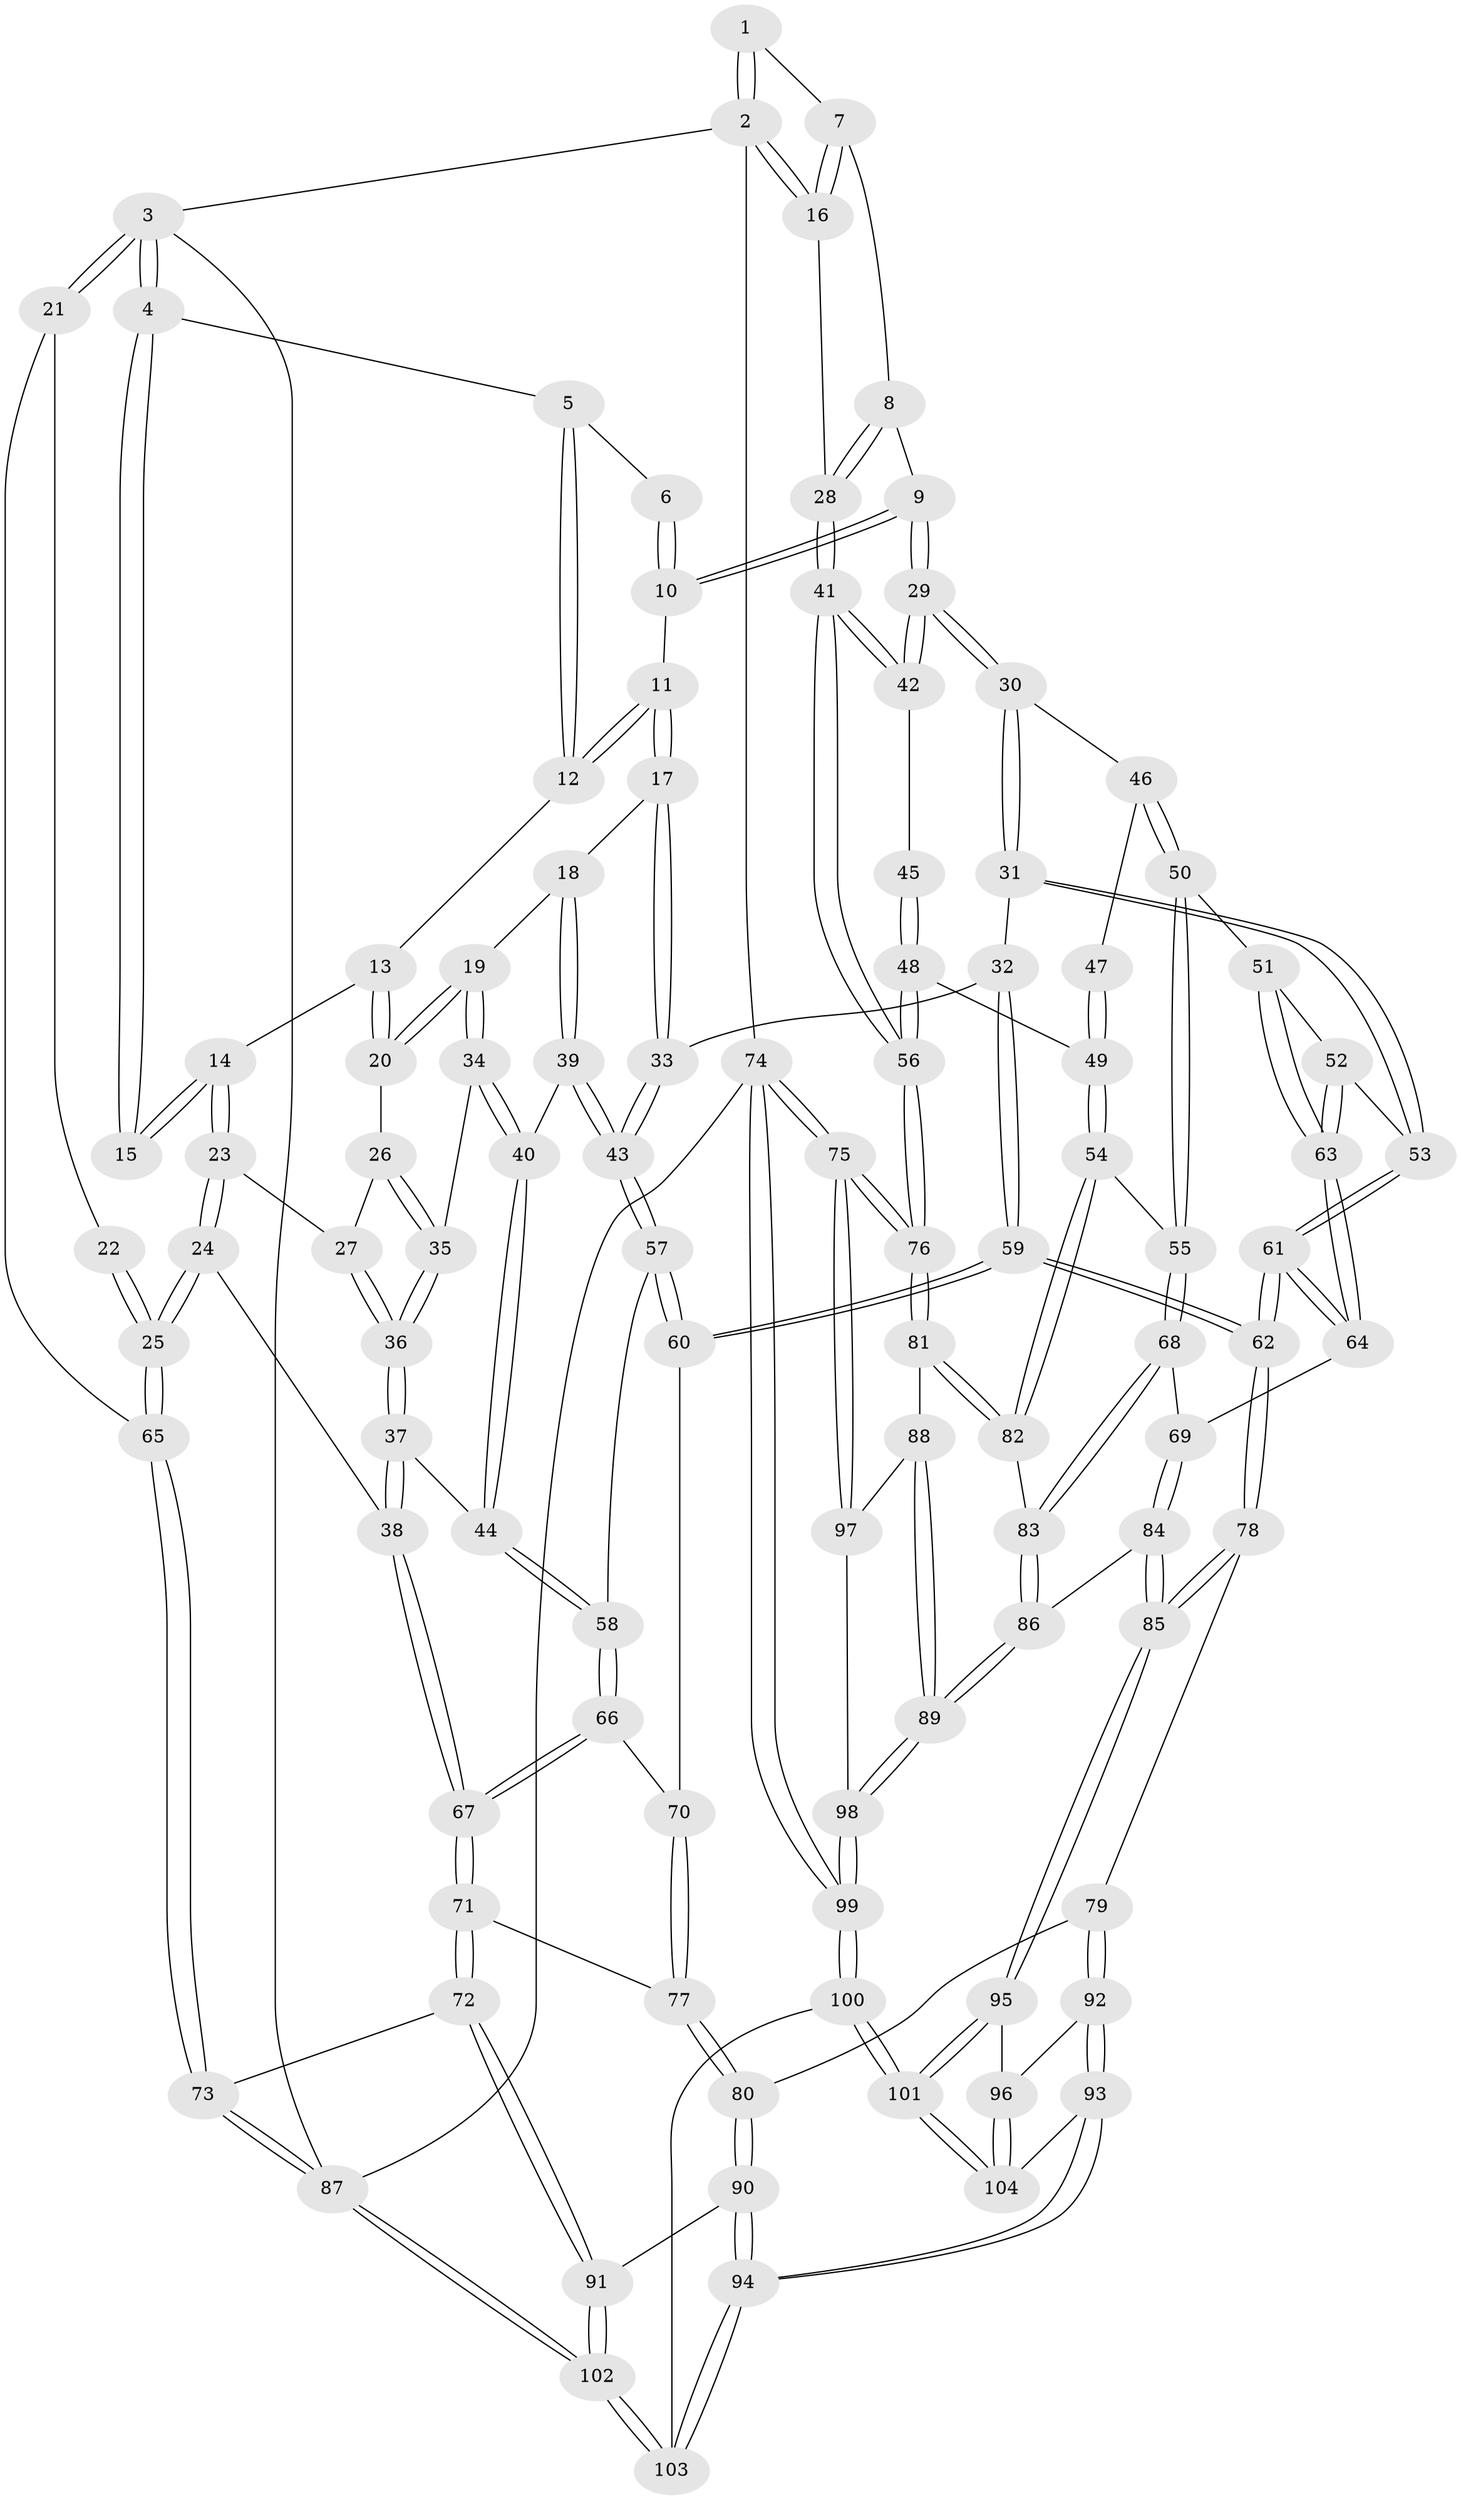 // Generated by graph-tools (version 1.1) at 2025/27/03/09/25 03:27:15]
// undirected, 104 vertices, 257 edges
graph export_dot {
graph [start="1"]
  node [color=gray90,style=filled];
  1 [pos="+0.7797048635906103+0"];
  2 [pos="+1+0"];
  3 [pos="+0+0"];
  4 [pos="+0+0"];
  5 [pos="+0.20522539161256664+0"];
  6 [pos="+0.601489090614366+0"];
  7 [pos="+0.8133307893705138+0.11060607653424147"];
  8 [pos="+0.7986406347300565+0.15014892804085062"];
  9 [pos="+0.728495977824937+0.21059258964538866"];
  10 [pos="+0.5589628163561308+0.12072692855370924"];
  11 [pos="+0.4478272860336588+0.16523821586193807"];
  12 [pos="+0.34832054424111814+0.11191899511390056"];
  13 [pos="+0.28252061451281174+0.16480131100707485"];
  14 [pos="+0.1315009810365547+0.1947381829618086"];
  15 [pos="+0.11213305727046328+0.1763626759907979"];
  16 [pos="+1+0"];
  17 [pos="+0.4421680872373598+0.2713649178703563"];
  18 [pos="+0.3602932637968757+0.31679989432914535"];
  19 [pos="+0.32585721978729065+0.3208676269701089"];
  20 [pos="+0.2739832321832677+0.27399543187109215"];
  21 [pos="+0+0.2339364706843439"];
  22 [pos="+0.03631963805927839+0.20490492236760738"];
  23 [pos="+0.13879460160717846+0.2834636651658804"];
  24 [pos="+0.035514525918539715+0.4321510147699871"];
  25 [pos="+0.006126410423261411+0.442171649876272"];
  26 [pos="+0.2258165761720102+0.2981196964772003"];
  27 [pos="+0.17051723031313265+0.29498661794050635"];
  28 [pos="+1+0.34423344032200953"];
  29 [pos="+0.7275057772014315+0.2639779609400561"];
  30 [pos="+0.7247526260587689+0.2738273211168199"];
  31 [pos="+0.5865796916742986+0.3760707850655552"];
  32 [pos="+0.5545373583471975+0.3798803111249462"];
  33 [pos="+0.4911799267519201+0.35047576288720783"];
  34 [pos="+0.30152366687538246+0.35179527317356885"];
  35 [pos="+0.2603372688884627+0.36852819316840585"];
  36 [pos="+0.23349354778636988+0.4044493126788614"];
  37 [pos="+0.22484693063184732+0.4328223549838994"];
  38 [pos="+0.10668752473921765+0.4478962389812783"];
  39 [pos="+0.36442915435122364+0.4046723934552728"];
  40 [pos="+0.3253662042346114+0.41539802592401565"];
  41 [pos="+1+0.3771582775709735"];
  42 [pos="+0.966457373811661+0.34838242387372986"];
  43 [pos="+0.4163781937845869+0.4365321278438433"];
  44 [pos="+0.2815367646714008+0.47854761073415025"];
  45 [pos="+0.8478002295419401+0.38499447510870266"];
  46 [pos="+0.7443239704558322+0.32343749191264193"];
  47 [pos="+0.8415805646521419+0.38437366140933243"];
  48 [pos="+0.9525461081888208+0.5002836487654351"];
  49 [pos="+0.8476795791510561+0.5556574031411056"];
  50 [pos="+0.7572371998986966+0.4756964846567752"];
  51 [pos="+0.6963856227100522+0.4818082722797695"];
  52 [pos="+0.6488386926057965+0.47730733656022895"];
  53 [pos="+0.6447650111589451+0.4765825600009909"];
  54 [pos="+0.8372551361504176+0.562803721510449"];
  55 [pos="+0.8329095305933586+0.5629592252537254"];
  56 [pos="+1+0.4007771263524816"];
  57 [pos="+0.41130683777457305+0.47384092458883287"];
  58 [pos="+0.286127316360909+0.4883010845090772"];
  59 [pos="+0.5044696904336303+0.5794352471377258"];
  60 [pos="+0.46638662433603734+0.5690453661518693"];
  61 [pos="+0.5496651756348725+0.6185704431961654"];
  62 [pos="+0.548378589581894+0.6186988121746495"];
  63 [pos="+0.6723923739473189+0.5547226830010361"];
  64 [pos="+0.6602754258354128+0.6433602741871868"];
  65 [pos="+0+0.5099609943921107"];
  66 [pos="+0.27815802256667416+0.5802829917925472"];
  67 [pos="+0.23897422625790338+0.6120287389429151"];
  68 [pos="+0.8168419016296711+0.5766960951082511"];
  69 [pos="+0.6677972517276919+0.646123251868608"];
  70 [pos="+0.3804923004362239+0.6005617828773735"];
  71 [pos="+0.17633112672075787+0.7200205967509828"];
  72 [pos="+0.14585232546033197+0.7485780530432139"];
  73 [pos="+0+0.6271841736595277"];
  74 [pos="+1+1"];
  75 [pos="+1+1"];
  76 [pos="+1+0.7724417028733526"];
  77 [pos="+0.37280451292610345+0.7132576264993765"];
  78 [pos="+0.5021525837639153+0.7447916601893254"];
  79 [pos="+0.47188954743421296+0.7813928549021382"];
  80 [pos="+0.45208325936678334+0.7844264985815896"];
  81 [pos="+0.9794433619408649+0.7611878205076765"];
  82 [pos="+0.9559833906384521+0.7504618199687514"];
  83 [pos="+0.7912286362067485+0.7907221744060853"];
  84 [pos="+0.7153533215282486+0.8114899725540768"];
  85 [pos="+0.7093430359136104+0.8164553757250025"];
  86 [pos="+0.7617034417142212+0.8122585245445505"];
  87 [pos="+0+1"];
  88 [pos="+0.9253977861696372+0.8507275821591075"];
  89 [pos="+0.8404998944637843+0.9154568547279925"];
  90 [pos="+0.3520015664084771+0.8677760183926062"];
  91 [pos="+0.15940668880209866+0.7848073236437045"];
  92 [pos="+0.5130600430715351+0.8454315185946738"];
  93 [pos="+0.42577170039521006+1"];
  94 [pos="+0.38457486540035846+1"];
  95 [pos="+0.705531887314314+0.822433048586867"];
  96 [pos="+0.5908961143697646+0.8985651686899531"];
  97 [pos="+0.9445738918903399+0.9236517414711746"];
  98 [pos="+0.8479055310096921+0.9802116259616592"];
  99 [pos="+0.7994104727099915+1"];
  100 [pos="+0.7687700531201189+1"];
  101 [pos="+0.7378373615462132+1"];
  102 [pos="+0.05550810750132505+1"];
  103 [pos="+0.3505212243279151+1"];
  104 [pos="+0.5900772603885648+0.9225067446150904"];
  1 -- 2;
  1 -- 2;
  1 -- 7;
  2 -- 3;
  2 -- 16;
  2 -- 16;
  2 -- 74;
  3 -- 4;
  3 -- 4;
  3 -- 21;
  3 -- 21;
  3 -- 87;
  4 -- 5;
  4 -- 15;
  4 -- 15;
  5 -- 6;
  5 -- 12;
  5 -- 12;
  6 -- 10;
  6 -- 10;
  7 -- 8;
  7 -- 16;
  7 -- 16;
  8 -- 9;
  8 -- 28;
  8 -- 28;
  9 -- 10;
  9 -- 10;
  9 -- 29;
  9 -- 29;
  10 -- 11;
  11 -- 12;
  11 -- 12;
  11 -- 17;
  11 -- 17;
  12 -- 13;
  13 -- 14;
  13 -- 20;
  13 -- 20;
  14 -- 15;
  14 -- 15;
  14 -- 23;
  14 -- 23;
  16 -- 28;
  17 -- 18;
  17 -- 33;
  17 -- 33;
  18 -- 19;
  18 -- 39;
  18 -- 39;
  19 -- 20;
  19 -- 20;
  19 -- 34;
  19 -- 34;
  20 -- 26;
  21 -- 22;
  21 -- 65;
  22 -- 25;
  22 -- 25;
  23 -- 24;
  23 -- 24;
  23 -- 27;
  24 -- 25;
  24 -- 25;
  24 -- 38;
  25 -- 65;
  25 -- 65;
  26 -- 27;
  26 -- 35;
  26 -- 35;
  27 -- 36;
  27 -- 36;
  28 -- 41;
  28 -- 41;
  29 -- 30;
  29 -- 30;
  29 -- 42;
  29 -- 42;
  30 -- 31;
  30 -- 31;
  30 -- 46;
  31 -- 32;
  31 -- 53;
  31 -- 53;
  32 -- 33;
  32 -- 59;
  32 -- 59;
  33 -- 43;
  33 -- 43;
  34 -- 35;
  34 -- 40;
  34 -- 40;
  35 -- 36;
  35 -- 36;
  36 -- 37;
  36 -- 37;
  37 -- 38;
  37 -- 38;
  37 -- 44;
  38 -- 67;
  38 -- 67;
  39 -- 40;
  39 -- 43;
  39 -- 43;
  40 -- 44;
  40 -- 44;
  41 -- 42;
  41 -- 42;
  41 -- 56;
  41 -- 56;
  42 -- 45;
  43 -- 57;
  43 -- 57;
  44 -- 58;
  44 -- 58;
  45 -- 48;
  45 -- 48;
  46 -- 47;
  46 -- 50;
  46 -- 50;
  47 -- 49;
  47 -- 49;
  48 -- 49;
  48 -- 56;
  48 -- 56;
  49 -- 54;
  49 -- 54;
  50 -- 51;
  50 -- 55;
  50 -- 55;
  51 -- 52;
  51 -- 63;
  51 -- 63;
  52 -- 53;
  52 -- 63;
  52 -- 63;
  53 -- 61;
  53 -- 61;
  54 -- 55;
  54 -- 82;
  54 -- 82;
  55 -- 68;
  55 -- 68;
  56 -- 76;
  56 -- 76;
  57 -- 58;
  57 -- 60;
  57 -- 60;
  58 -- 66;
  58 -- 66;
  59 -- 60;
  59 -- 60;
  59 -- 62;
  59 -- 62;
  60 -- 70;
  61 -- 62;
  61 -- 62;
  61 -- 64;
  61 -- 64;
  62 -- 78;
  62 -- 78;
  63 -- 64;
  63 -- 64;
  64 -- 69;
  65 -- 73;
  65 -- 73;
  66 -- 67;
  66 -- 67;
  66 -- 70;
  67 -- 71;
  67 -- 71;
  68 -- 69;
  68 -- 83;
  68 -- 83;
  69 -- 84;
  69 -- 84;
  70 -- 77;
  70 -- 77;
  71 -- 72;
  71 -- 72;
  71 -- 77;
  72 -- 73;
  72 -- 91;
  72 -- 91;
  73 -- 87;
  73 -- 87;
  74 -- 75;
  74 -- 75;
  74 -- 99;
  74 -- 99;
  74 -- 87;
  75 -- 76;
  75 -- 76;
  75 -- 97;
  75 -- 97;
  76 -- 81;
  76 -- 81;
  77 -- 80;
  77 -- 80;
  78 -- 79;
  78 -- 85;
  78 -- 85;
  79 -- 80;
  79 -- 92;
  79 -- 92;
  80 -- 90;
  80 -- 90;
  81 -- 82;
  81 -- 82;
  81 -- 88;
  82 -- 83;
  83 -- 86;
  83 -- 86;
  84 -- 85;
  84 -- 85;
  84 -- 86;
  85 -- 95;
  85 -- 95;
  86 -- 89;
  86 -- 89;
  87 -- 102;
  87 -- 102;
  88 -- 89;
  88 -- 89;
  88 -- 97;
  89 -- 98;
  89 -- 98;
  90 -- 91;
  90 -- 94;
  90 -- 94;
  91 -- 102;
  91 -- 102;
  92 -- 93;
  92 -- 93;
  92 -- 96;
  93 -- 94;
  93 -- 94;
  93 -- 104;
  94 -- 103;
  94 -- 103;
  95 -- 96;
  95 -- 101;
  95 -- 101;
  96 -- 104;
  96 -- 104;
  97 -- 98;
  98 -- 99;
  98 -- 99;
  99 -- 100;
  99 -- 100;
  100 -- 101;
  100 -- 101;
  100 -- 103;
  101 -- 104;
  101 -- 104;
  102 -- 103;
  102 -- 103;
}
